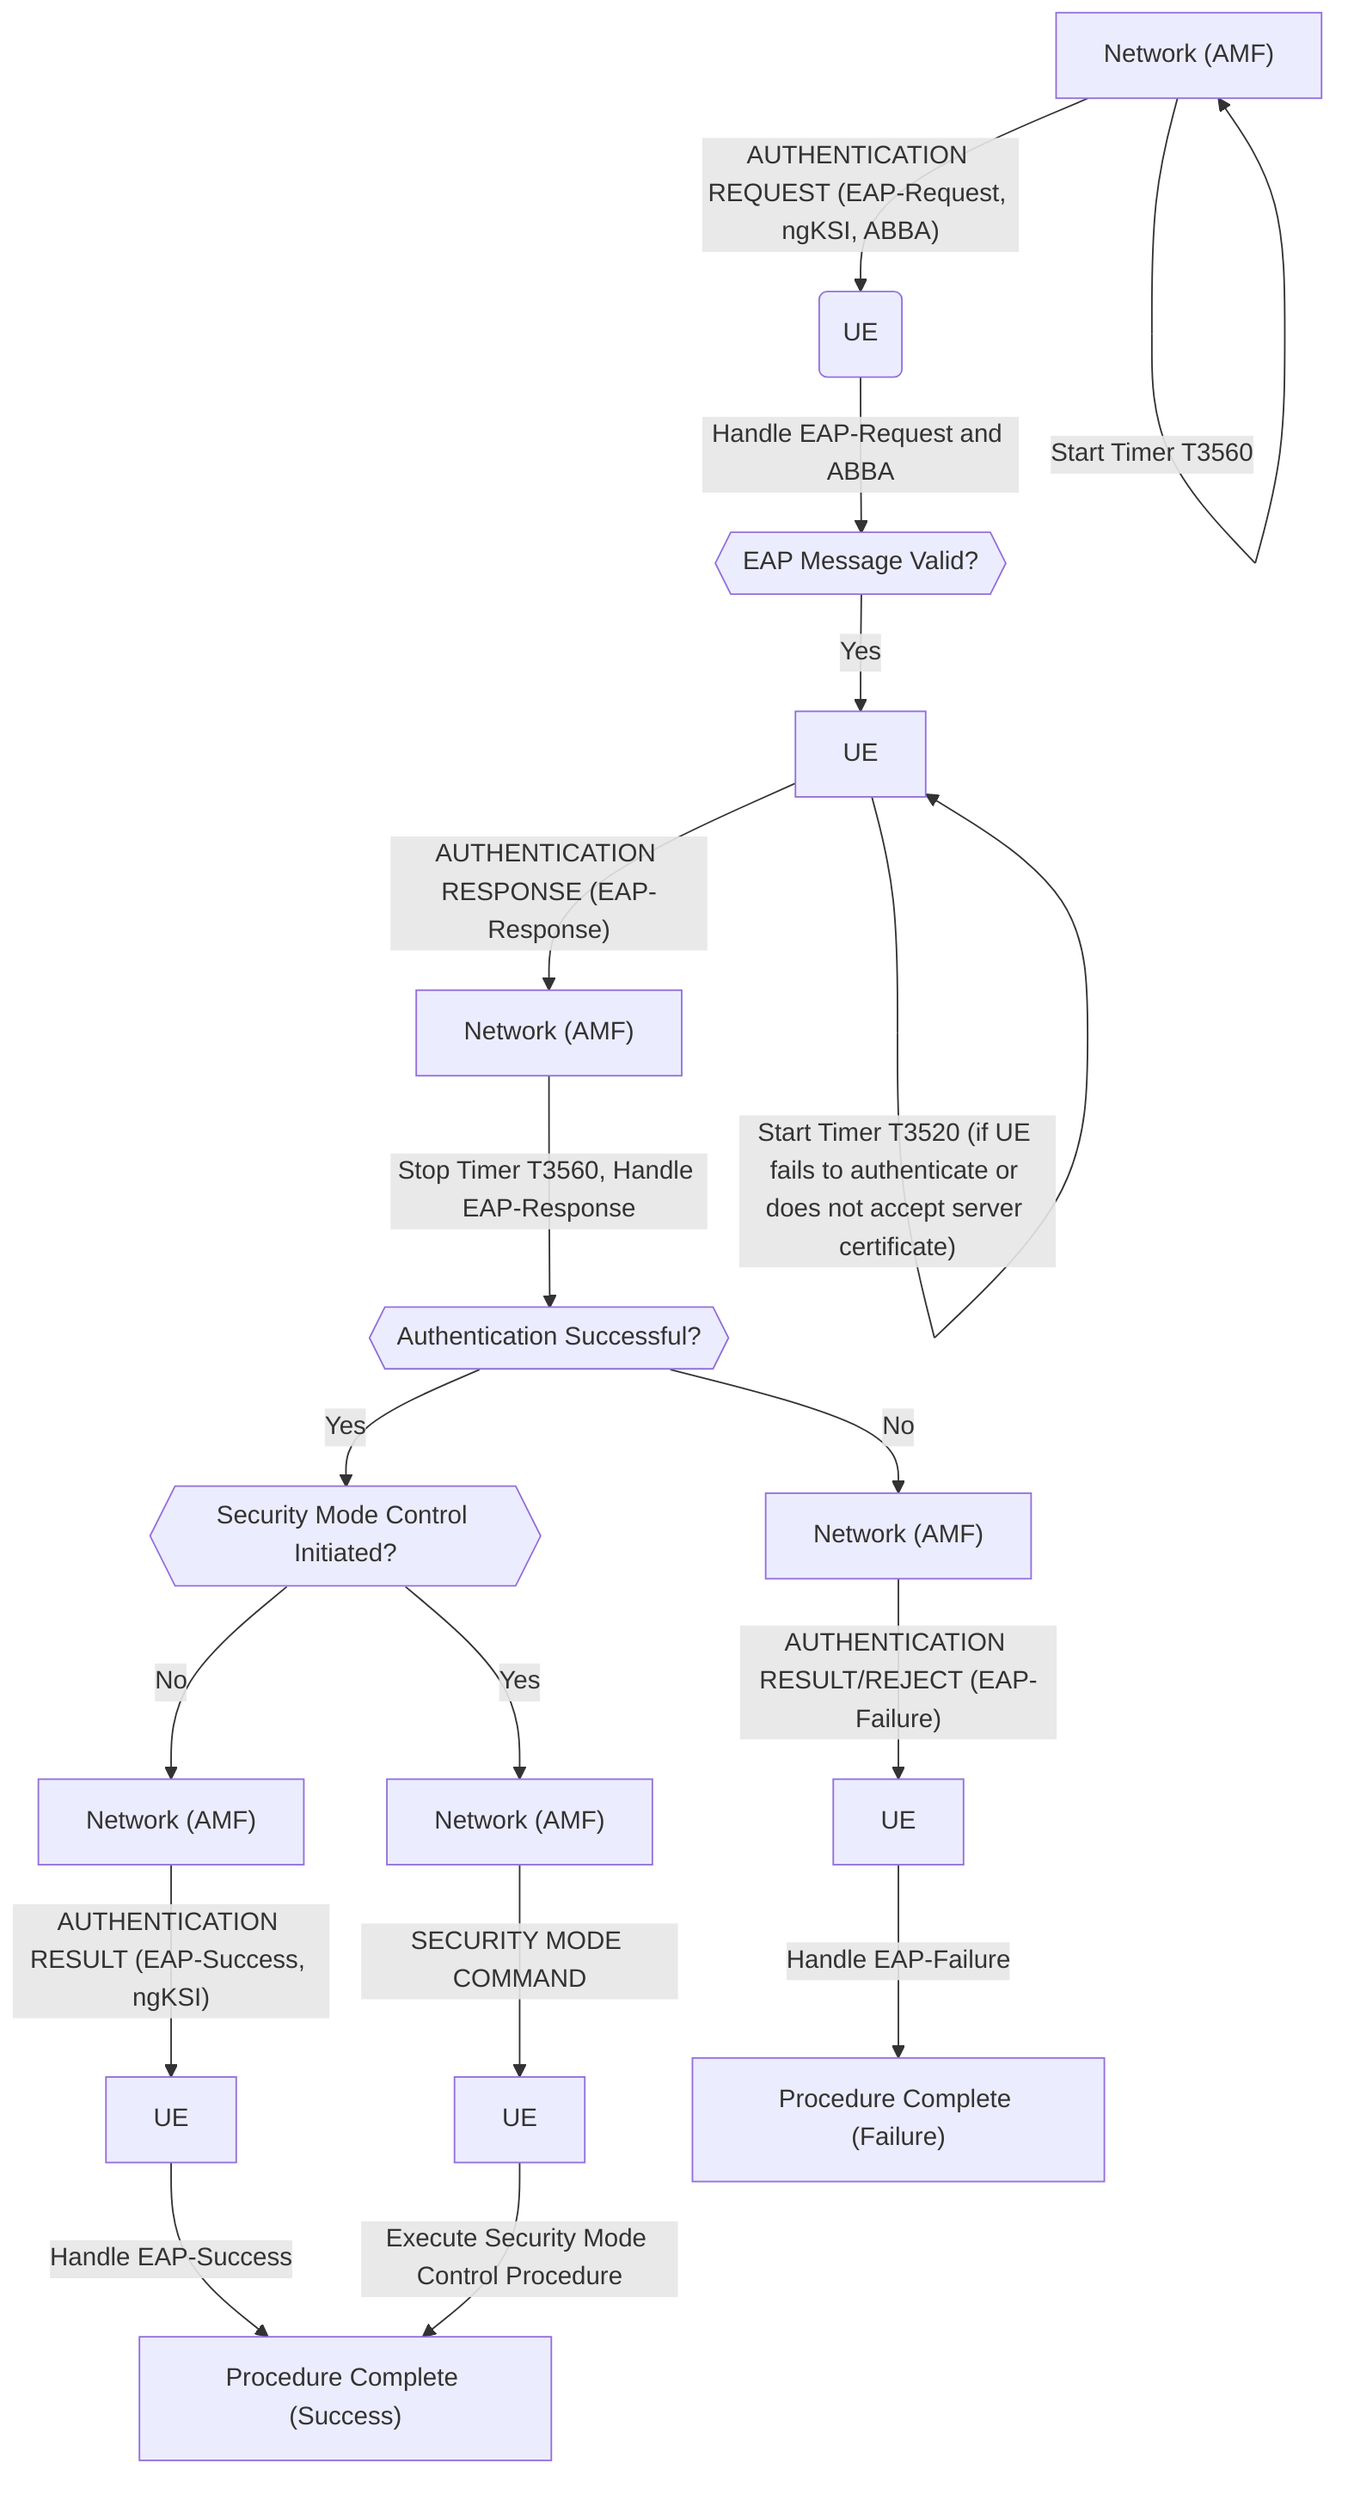 graph TD
    A["Network (AMF)"] -- "AUTHENTICATION REQUEST (EAP-Request, ngKSI, ABBA)" --> B("UE");
    B -- "Handle EAP-Request and ABBA" --> C{{"EAP Message Valid?"}};
    C -- Yes --> D["UE"];
    D -- "AUTHENTICATION RESPONSE (EAP-Response)" --> E["Network (AMF)"];
    E -- "Stop Timer T3560, Handle EAP-Response" --> F{{"Authentication Successful?"}};
    F -- Yes --> G{{"Security Mode Control Initiated?"}};
    G -- Yes --> H["Network (AMF)"] -- "SECURITY MODE COMMAND" --> I["UE"];
    G -- No --> J["Network (AMF)"] -- "AUTHENTICATION RESULT (EAP-Success, ngKSI)" --> K["UE"];
    F -- No --> L["Network (AMF)"] -- "AUTHENTICATION RESULT/REJECT (EAP-Failure)" --> M["UE"];
    M -- "Handle EAP-Failure" --> N["Procedure Complete (Failure)"];
    K -- "Handle EAP-Success" --> O["Procedure Complete (Success)"];
    I -- "Execute Security Mode Control Procedure" --> O;
    A -- "Start Timer T3560" --> A;
    D -- "Start Timer T3520 (if UE fails to authenticate or does not accept server certificate)" --> D;